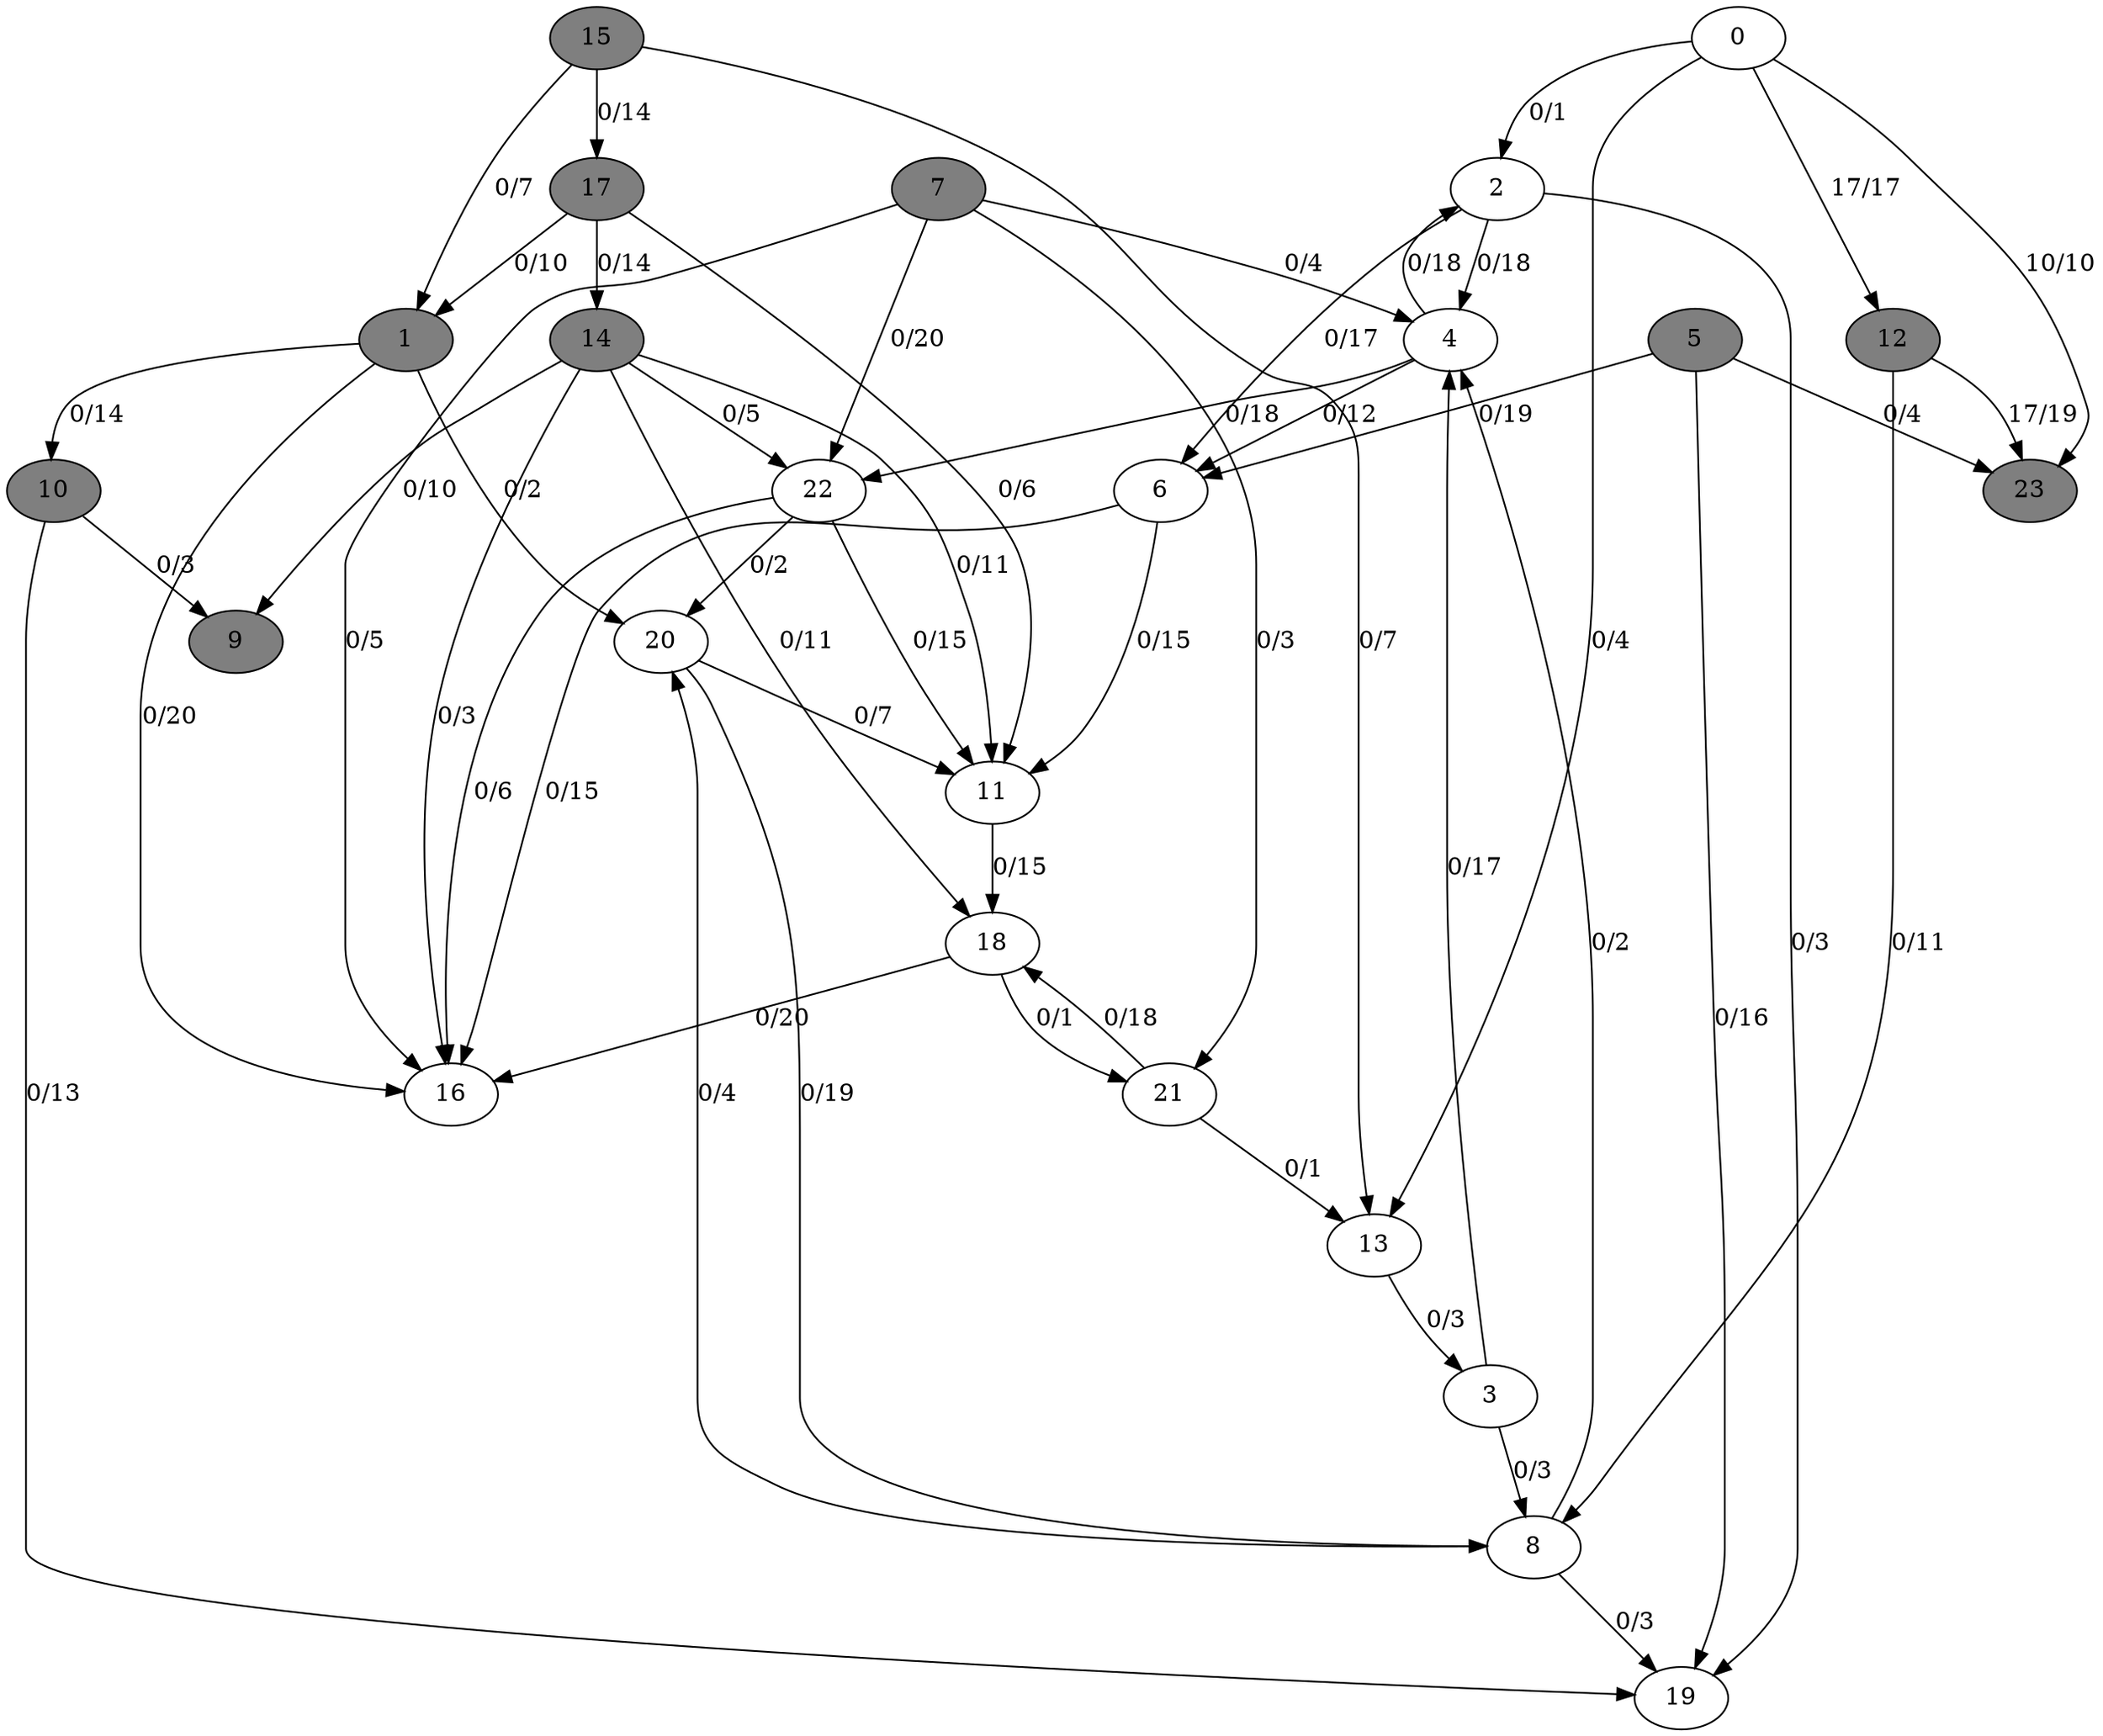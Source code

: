 digraph G {
	0[style=filled fillcolor=grey100];
	0->2[label ="0/1"] ;
	0->12[label ="17/17"] ;
	0->13[label ="0/4"] ;
	0->23[label ="10/10"] ;
	1[style=filled fillcolor=grey50];
	1->10[label ="0/14"] ;
	1->16[label ="0/20"] ;
	1->20[label ="0/2"] ;
	2[style=filled fillcolor=grey100];
	2->4[label ="0/18"] ;
	2->6[label ="0/17"] ;
	2->19[label ="0/3"] ;
	3[style=filled fillcolor=grey100];
	3->4[label ="0/17"] ;
	3->8[label ="0/3"] ;
	4[style=filled fillcolor=grey100];
	4->2[label ="0/18"] ;
	4->6[label ="0/12"] ;
	4->22[label ="0/18"] ;
	5[style=filled fillcolor=grey50];
	5->6[label ="0/19"] ;
	5->19[label ="0/16"] ;
	5->23[label ="0/4"] ;
	6[style=filled fillcolor=grey100];
	6->11[label ="0/15"] ;
	6->16[label ="0/15"] ;
	7[style=filled fillcolor=grey50];
	7->4[label ="0/4"] ;
	7->16[label ="0/5"] ;
	7->21[label ="0/3"] ;
	7->22[label ="0/20"] ;
	8[style=filled fillcolor=grey100];
	8->4[label ="0/2"] ;
	8->19[label ="0/3"] ;
	8->20[label ="0/4"] ;
	9[style=filled fillcolor=grey50];
	10[style=filled fillcolor=grey50];
	10->9[label ="0/3"] ;
	10->19[label ="0/13"] ;
	11[style=filled fillcolor=grey100];
	11->18[label ="0/15"] ;
	12[style=filled fillcolor=grey50];
	12->8[label ="0/11"] ;
	12->23[label ="17/19"] ;
	13[style=filled fillcolor=grey100];
	13->3[label ="0/3"] ;
	14[style=filled fillcolor=grey50];
	14->9[label ="0/10"] ;
	14->11[label ="0/11"] ;
	14->16[label ="0/3"] ;
	14->18[label ="0/11"] ;
	14->22[label ="0/5"] ;
	15[style=filled fillcolor=grey50];
	15->1[label ="0/7"] ;
	15->13[label ="0/7"] ;
	15->17[label ="0/14"] ;
	16[style=filled fillcolor=grey100];
	17[style=filled fillcolor=grey50];
	17->1[label ="0/10"] ;
	17->11[label ="0/6"] ;
	17->14[label ="0/14"] ;
	18[style=filled fillcolor=grey100];
	18->16[label ="0/20"] ;
	18->21[label ="0/1"] ;
	19[style=filled fillcolor=grey100];
	20[style=filled fillcolor=grey100];
	20->8[label ="0/19"] ;
	20->11[label ="0/7"] ;
	21[style=filled fillcolor=grey100];
	21->13[label ="0/1"] ;
	21->18[label ="0/18"] ;
	22[style=filled fillcolor=grey100];
	22->11[label ="0/15"] ;
	22->16[label ="0/6"] ;
	22->20[label ="0/2"] ;
	23[style=filled fillcolor=grey50];
}
